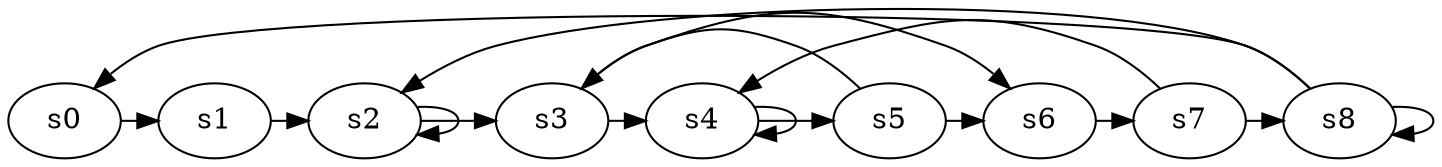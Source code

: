 digraph game_0428_cycle_9 {
    s0 [name="s0", player=1, target=1];
    s1 [name="s1", player=0];
    s2 [name="s2", player=0];
    s3 [name="s3", player=1];
    s4 [name="s4", player=0];
    s5 [name="s5", player=0, target=1];
    s6 [name="s6", player=1];
    s7 [name="s7", player=0];
    s8 [name="s8", player=0, target=1];

    s0 -> s1 [constraint="time % 7 == 4"];
    s1 -> s2 [constraint="time == 12 || time == 20 || time == 22"];
    s2 -> s3 [constraint="time == 9 || time == 21"];
    s3 -> s4 [constraint="time % 7 == 5"];
    s4 -> s5 [constraint="time % 3 == 0 || time % 3 == 1"];
    s5 -> s6 [constraint="time % 7 == 1"];
    s6 -> s7 [constraint="time % 4 == 0 && !(time % 3 == 0)"];
    s7 -> s8 [constraint="time % 2 == 0 && !(time % 4 == 0)"];
    s8 -> s0 [constraint="time % 7 == 0"];
    s2 -> s2 [constraint="time % 3 == 0"];
    s3 -> s6 [constraint="time == 1 || time == 3 || time == 13"];
    s4 -> s4 [constraint="time % 4 == 0"];
    s5 -> s3 [constraint="time == 11"];
    s7 -> s4 [constraint="time == 5 || time == 7 || time == 8"];
    s8 -> s8 [constraint="time % 2 == 0"];
    s8 -> s2 [constraint="time == 2 || time == 8 || time == 11"];
}
